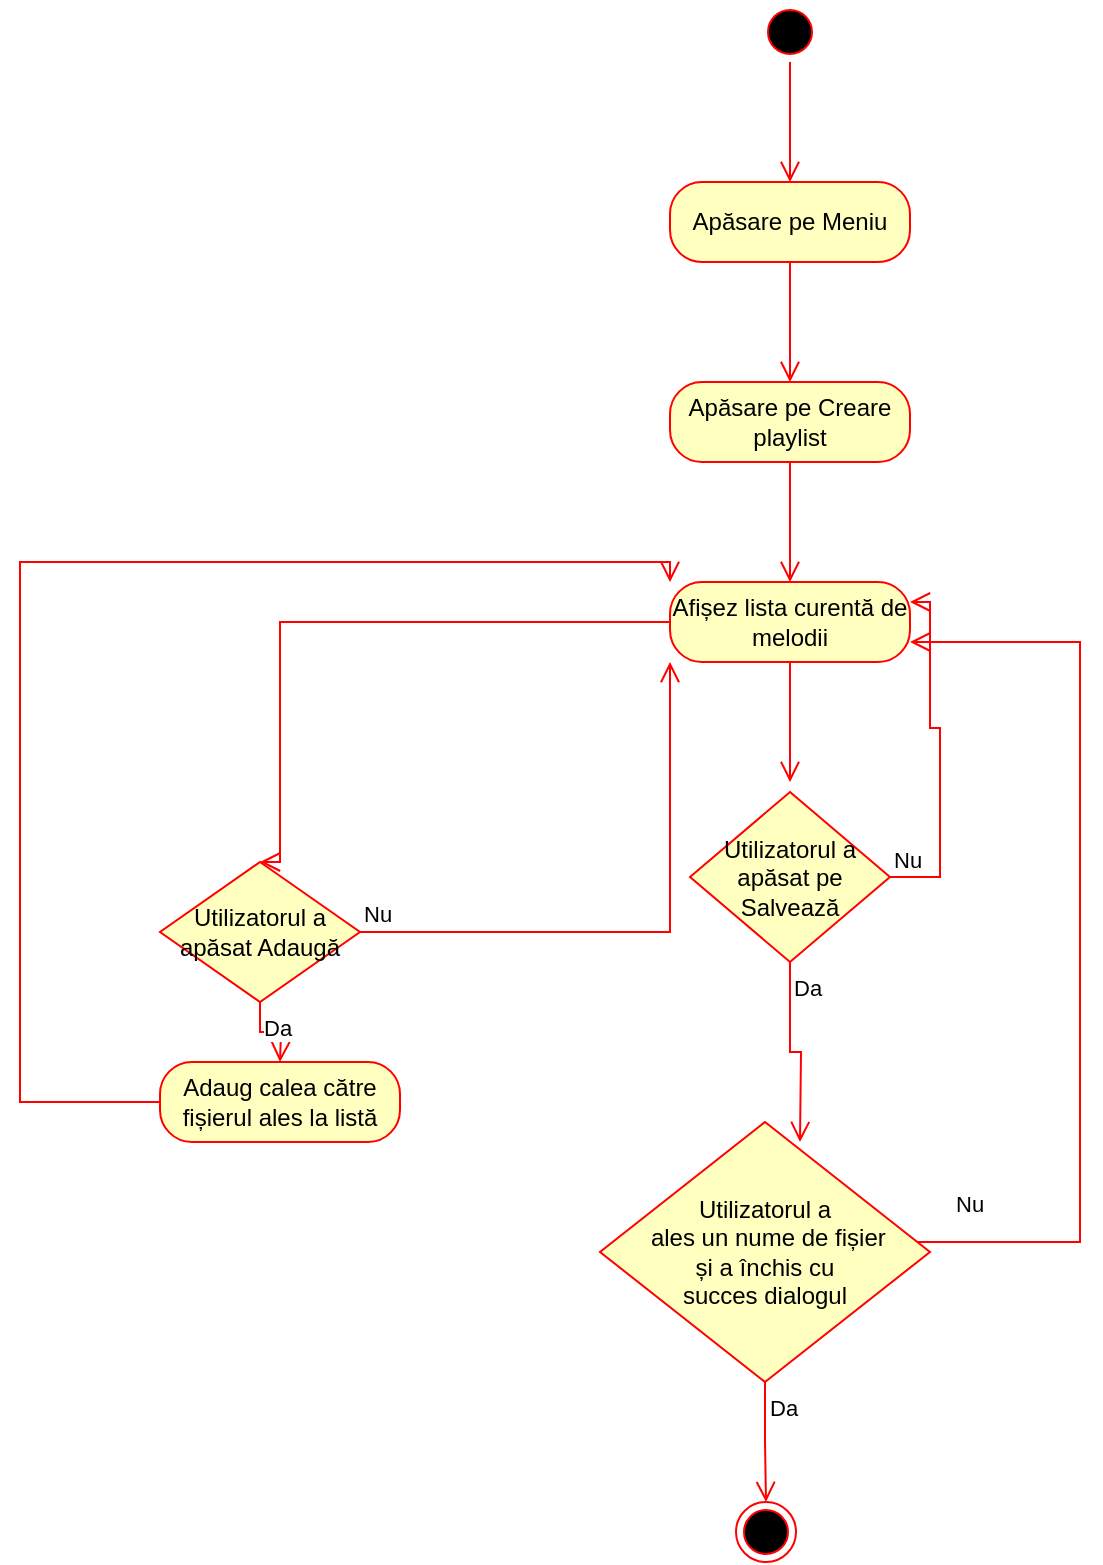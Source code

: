 <mxfile version="21.3.0" type="device">
  <diagram name="Pagina-1" id="0mUiDwWGVpkNlT__qzqu">
    <mxGraphModel dx="1128" dy="517" grid="1" gridSize="10" guides="1" tooltips="1" connect="1" arrows="1" fold="1" page="1" pageScale="1" pageWidth="827" pageHeight="1169" math="0" shadow="0">
      <root>
        <mxCell id="0" />
        <mxCell id="1" parent="0" />
        <mxCell id="K_5uVWaHuatnId3TePY4-8" value="" style="ellipse;html=1;shape=startState;fillColor=#000000;strokeColor=#ff0000;direction=west;" parent="1" vertex="1">
          <mxGeometry x="460" y="90" width="30" height="30" as="geometry" />
        </mxCell>
        <mxCell id="K_5uVWaHuatnId3TePY4-9" value="" style="edgeStyle=orthogonalEdgeStyle;html=1;verticalAlign=bottom;endArrow=open;endSize=8;strokeColor=#ff0000;rounded=0;" parent="1" source="K_5uVWaHuatnId3TePY4-8" edge="1">
          <mxGeometry relative="1" as="geometry">
            <mxPoint x="475" y="180" as="targetPoint" />
          </mxGeometry>
        </mxCell>
        <mxCell id="K_5uVWaHuatnId3TePY4-13" value="Apăsare pe Meniu" style="rounded=1;whiteSpace=wrap;html=1;arcSize=40;fontColor=#000000;fillColor=#ffffc0;strokeColor=#ff0000;" parent="1" vertex="1">
          <mxGeometry x="415" y="180" width="120" height="40" as="geometry" />
        </mxCell>
        <mxCell id="K_5uVWaHuatnId3TePY4-14" value="" style="edgeStyle=orthogonalEdgeStyle;html=1;verticalAlign=bottom;endArrow=open;endSize=8;strokeColor=#ff0000;rounded=0;" parent="1" source="K_5uVWaHuatnId3TePY4-13" edge="1">
          <mxGeometry relative="1" as="geometry">
            <mxPoint x="475" y="280" as="targetPoint" />
          </mxGeometry>
        </mxCell>
        <mxCell id="K_5uVWaHuatnId3TePY4-18" value="Apăsare pe Creare playlist" style="rounded=1;whiteSpace=wrap;html=1;arcSize=40;fontColor=#000000;fillColor=#ffffc0;strokeColor=#ff0000;" parent="1" vertex="1">
          <mxGeometry x="415" y="280" width="120" height="40" as="geometry" />
        </mxCell>
        <mxCell id="K_5uVWaHuatnId3TePY4-19" value="" style="edgeStyle=orthogonalEdgeStyle;html=1;verticalAlign=bottom;endArrow=open;endSize=8;strokeColor=#ff0000;rounded=0;" parent="1" source="K_5uVWaHuatnId3TePY4-18" edge="1">
          <mxGeometry relative="1" as="geometry">
            <mxPoint x="475" y="380" as="targetPoint" />
          </mxGeometry>
        </mxCell>
        <mxCell id="qktcUet4QA13rE5B6nOX-6" value="" style="edgeStyle=orthogonalEdgeStyle;html=1;verticalAlign=bottom;endArrow=open;endSize=8;strokeColor=#ff0000;rounded=0;entryX=0.75;entryY=0;entryDx=0;entryDy=0;" edge="1" source="qktcUet4QA13rE5B6nOX-5" parent="1">
          <mxGeometry relative="1" as="geometry">
            <mxPoint x="504" y="550" as="targetPoint" />
            <Array as="points">
              <mxPoint x="970" y="900" />
              <mxPoint x="970" y="520" />
              <mxPoint x="504" y="520" />
            </Array>
          </mxGeometry>
        </mxCell>
        <mxCell id="qktcUet4QA13rE5B6nOX-7" value="Afișez lista curentă de melodii" style="rounded=1;whiteSpace=wrap;html=1;arcSize=40;fontColor=#000000;fillColor=#ffffc0;strokeColor=#ff0000;" vertex="1" parent="1">
          <mxGeometry x="415" y="380" width="120" height="40" as="geometry" />
        </mxCell>
        <mxCell id="qktcUet4QA13rE5B6nOX-8" value="" style="edgeStyle=orthogonalEdgeStyle;html=1;verticalAlign=bottom;endArrow=open;endSize=8;strokeColor=#ff0000;rounded=0;" edge="1" source="qktcUet4QA13rE5B6nOX-7" parent="1">
          <mxGeometry relative="1" as="geometry">
            <mxPoint x="475" y="480" as="targetPoint" />
          </mxGeometry>
        </mxCell>
        <mxCell id="qktcUet4QA13rE5B6nOX-9" value="Utilizatorul a apăsat pe Salvează" style="rhombus;whiteSpace=wrap;html=1;fontColor=#000000;fillColor=#ffffc0;strokeColor=#ff0000;" vertex="1" parent="1">
          <mxGeometry x="425" y="485" width="100" height="85" as="geometry" />
        </mxCell>
        <mxCell id="qktcUet4QA13rE5B6nOX-10" value="Nu" style="edgeStyle=orthogonalEdgeStyle;html=1;align=left;verticalAlign=bottom;endArrow=open;endSize=8;strokeColor=#ff0000;rounded=0;entryX=1;entryY=0.25;entryDx=0;entryDy=0;" edge="1" source="qktcUet4QA13rE5B6nOX-9" parent="1" target="qktcUet4QA13rE5B6nOX-7">
          <mxGeometry x="-1" relative="1" as="geometry">
            <mxPoint x="620" y="505" as="targetPoint" />
            <Array as="points">
              <mxPoint x="550" y="528" />
              <mxPoint x="550" y="453" />
              <mxPoint x="545" y="453" />
              <mxPoint x="545" y="390" />
            </Array>
          </mxGeometry>
        </mxCell>
        <mxCell id="qktcUet4QA13rE5B6nOX-11" value="Da" style="edgeStyle=orthogonalEdgeStyle;html=1;align=left;verticalAlign=top;endArrow=open;endSize=8;strokeColor=#ff0000;rounded=0;" edge="1" source="qktcUet4QA13rE5B6nOX-9" parent="1">
          <mxGeometry x="-1" relative="1" as="geometry">
            <mxPoint x="480" y="660" as="targetPoint" />
          </mxGeometry>
        </mxCell>
        <mxCell id="qktcUet4QA13rE5B6nOX-14" value="Utilizatorul a&lt;br&gt;&amp;nbsp;ales un nume de fișier &lt;br&gt;și a închis cu &lt;br&gt;succes dialogul" style="rhombus;whiteSpace=wrap;html=1;fontColor=#000000;fillColor=#ffffc0;strokeColor=#ff0000;" vertex="1" parent="1">
          <mxGeometry x="380" y="650" width="165" height="130" as="geometry" />
        </mxCell>
        <mxCell id="qktcUet4QA13rE5B6nOX-15" value="Nu" style="edgeStyle=orthogonalEdgeStyle;html=1;align=left;verticalAlign=bottom;endArrow=open;endSize=8;strokeColor=#ff0000;rounded=0;entryX=1;entryY=0.75;entryDx=0;entryDy=0;" edge="1" source="qktcUet4QA13rE5B6nOX-14" parent="1" target="qktcUet4QA13rE5B6nOX-7">
          <mxGeometry x="-0.924" y="10" relative="1" as="geometry">
            <mxPoint x="620" y="680" as="targetPoint" />
            <Array as="points">
              <mxPoint x="620" y="710" />
              <mxPoint x="620" y="410" />
            </Array>
            <mxPoint as="offset" />
          </mxGeometry>
        </mxCell>
        <mxCell id="qktcUet4QA13rE5B6nOX-16" value="Da" style="edgeStyle=orthogonalEdgeStyle;html=1;align=left;verticalAlign=top;endArrow=open;endSize=8;strokeColor=#ff0000;rounded=0;entryX=0.5;entryY=0;entryDx=0;entryDy=0;" edge="1" source="qktcUet4QA13rE5B6nOX-14" parent="1" target="qktcUet4QA13rE5B6nOX-17">
          <mxGeometry x="-1" relative="1" as="geometry">
            <mxPoint x="480" y="760" as="targetPoint" />
          </mxGeometry>
        </mxCell>
        <mxCell id="qktcUet4QA13rE5B6nOX-17" value="" style="ellipse;html=1;shape=endState;fillColor=#000000;strokeColor=#ff0000;" vertex="1" parent="1">
          <mxGeometry x="448" y="840" width="30" height="30" as="geometry" />
        </mxCell>
        <mxCell id="qktcUet4QA13rE5B6nOX-18" value="Utilizatorul a apăsat Adaugă" style="rhombus;whiteSpace=wrap;html=1;fontColor=#000000;fillColor=#ffffc0;strokeColor=#ff0000;" vertex="1" parent="1">
          <mxGeometry x="160" y="520" width="100" height="70" as="geometry" />
        </mxCell>
        <mxCell id="qktcUet4QA13rE5B6nOX-19" value="Nu" style="edgeStyle=orthogonalEdgeStyle;html=1;align=left;verticalAlign=bottom;endArrow=open;endSize=8;strokeColor=#ff0000;rounded=0;entryX=0;entryY=1;entryDx=0;entryDy=0;" edge="1" source="qktcUet4QA13rE5B6nOX-18" parent="1" target="qktcUet4QA13rE5B6nOX-7">
          <mxGeometry x="-1" relative="1" as="geometry">
            <mxPoint x="360" y="540" as="targetPoint" />
          </mxGeometry>
        </mxCell>
        <mxCell id="qktcUet4QA13rE5B6nOX-20" value="Da" style="edgeStyle=orthogonalEdgeStyle;html=1;align=left;verticalAlign=top;endArrow=open;endSize=8;strokeColor=#ff0000;rounded=0;" edge="1" source="qktcUet4QA13rE5B6nOX-18" parent="1">
          <mxGeometry x="-1" relative="1" as="geometry">
            <mxPoint x="220" y="620" as="targetPoint" />
          </mxGeometry>
        </mxCell>
        <mxCell id="qktcUet4QA13rE5B6nOX-21" value="" style="edgeStyle=orthogonalEdgeStyle;html=1;align=left;verticalAlign=bottom;endArrow=open;endSize=8;strokeColor=#ff0000;rounded=0;exitX=0;exitY=0.5;exitDx=0;exitDy=0;entryX=0.5;entryY=0;entryDx=0;entryDy=0;" edge="1" parent="1" source="qktcUet4QA13rE5B6nOX-7" target="qktcUet4QA13rE5B6nOX-18">
          <mxGeometry x="-0.846" y="-20" relative="1" as="geometry">
            <mxPoint x="370" y="550" as="targetPoint" />
            <mxPoint x="270" y="550" as="sourcePoint" />
            <Array as="points">
              <mxPoint x="220" y="400" />
            </Array>
            <mxPoint as="offset" />
          </mxGeometry>
        </mxCell>
        <mxCell id="qktcUet4QA13rE5B6nOX-22" value="Adaug calea către fișierul ales la listă" style="rounded=1;whiteSpace=wrap;html=1;arcSize=40;fontColor=#000000;fillColor=#ffffc0;strokeColor=#ff0000;" vertex="1" parent="1">
          <mxGeometry x="160" y="620" width="120" height="40" as="geometry" />
        </mxCell>
        <mxCell id="qktcUet4QA13rE5B6nOX-23" value="" style="edgeStyle=orthogonalEdgeStyle;html=1;verticalAlign=bottom;endArrow=open;endSize=8;strokeColor=#ff0000;rounded=0;entryX=0;entryY=0;entryDx=0;entryDy=0;" edge="1" source="qktcUet4QA13rE5B6nOX-22" parent="1" target="qktcUet4QA13rE5B6nOX-7">
          <mxGeometry relative="1" as="geometry">
            <mxPoint x="220" y="720" as="targetPoint" />
            <Array as="points">
              <mxPoint x="90" y="640" />
              <mxPoint x="90" y="370" />
              <mxPoint x="415" y="370" />
            </Array>
          </mxGeometry>
        </mxCell>
      </root>
    </mxGraphModel>
  </diagram>
</mxfile>
